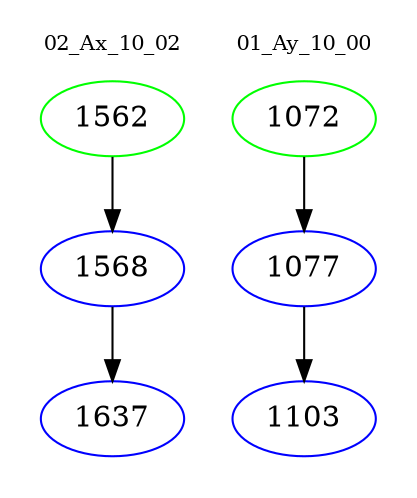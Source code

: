 digraph{
subgraph cluster_0 {
color = white
label = "02_Ax_10_02";
fontsize=10;
T0_1562 [label="1562", color="green"]
T0_1562 -> T0_1568 [color="black"]
T0_1568 [label="1568", color="blue"]
T0_1568 -> T0_1637 [color="black"]
T0_1637 [label="1637", color="blue"]
}
subgraph cluster_1 {
color = white
label = "01_Ay_10_00";
fontsize=10;
T1_1072 [label="1072", color="green"]
T1_1072 -> T1_1077 [color="black"]
T1_1077 [label="1077", color="blue"]
T1_1077 -> T1_1103 [color="black"]
T1_1103 [label="1103", color="blue"]
}
}
